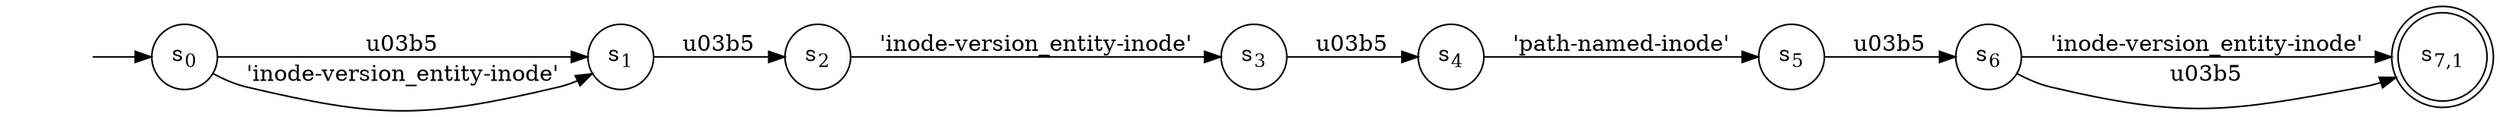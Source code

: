digraph NFA {
    rankdir = LR;
    I [style = invis];
    I -> S0;
    S0 [label = <s<sub>0</sub>>, shape = circle];
    S1 [label = <s<sub>1</sub>>, shape = circle];
    S2 [label = <s<sub>2</sub>>, shape = circle];
    S3 [label = <s<sub>3</sub>>, shape = circle];
    S4 [label = <s<sub>4</sub>>, shape = circle];
    S5 [label = <s<sub>5</sub>>, shape = circle];
    S6 [label = <s<sub>6</sub>>, shape = circle];
    S7 [label = <s<sub>7,1</sub>>, shape = circle, peripheries = 2];
    S6 -> S7 [label = "'inode-version_entity-inode'"];
    S6 -> S7 [label = "\u03b5"];
    S5 -> S6 [label = "\u03b5"];
    S4 -> S5 [label = "'path-named-inode'"];
    S3 -> S4 [label = "\u03b5"];
    S2 -> S3 [label = "'inode-version_entity-inode'"];
    S1 -> S2 [label = "\u03b5"];
    S0 -> S1 [label = "\u03b5"];
    S0 -> S1 [label = "'inode-version_entity-inode'"];
}
